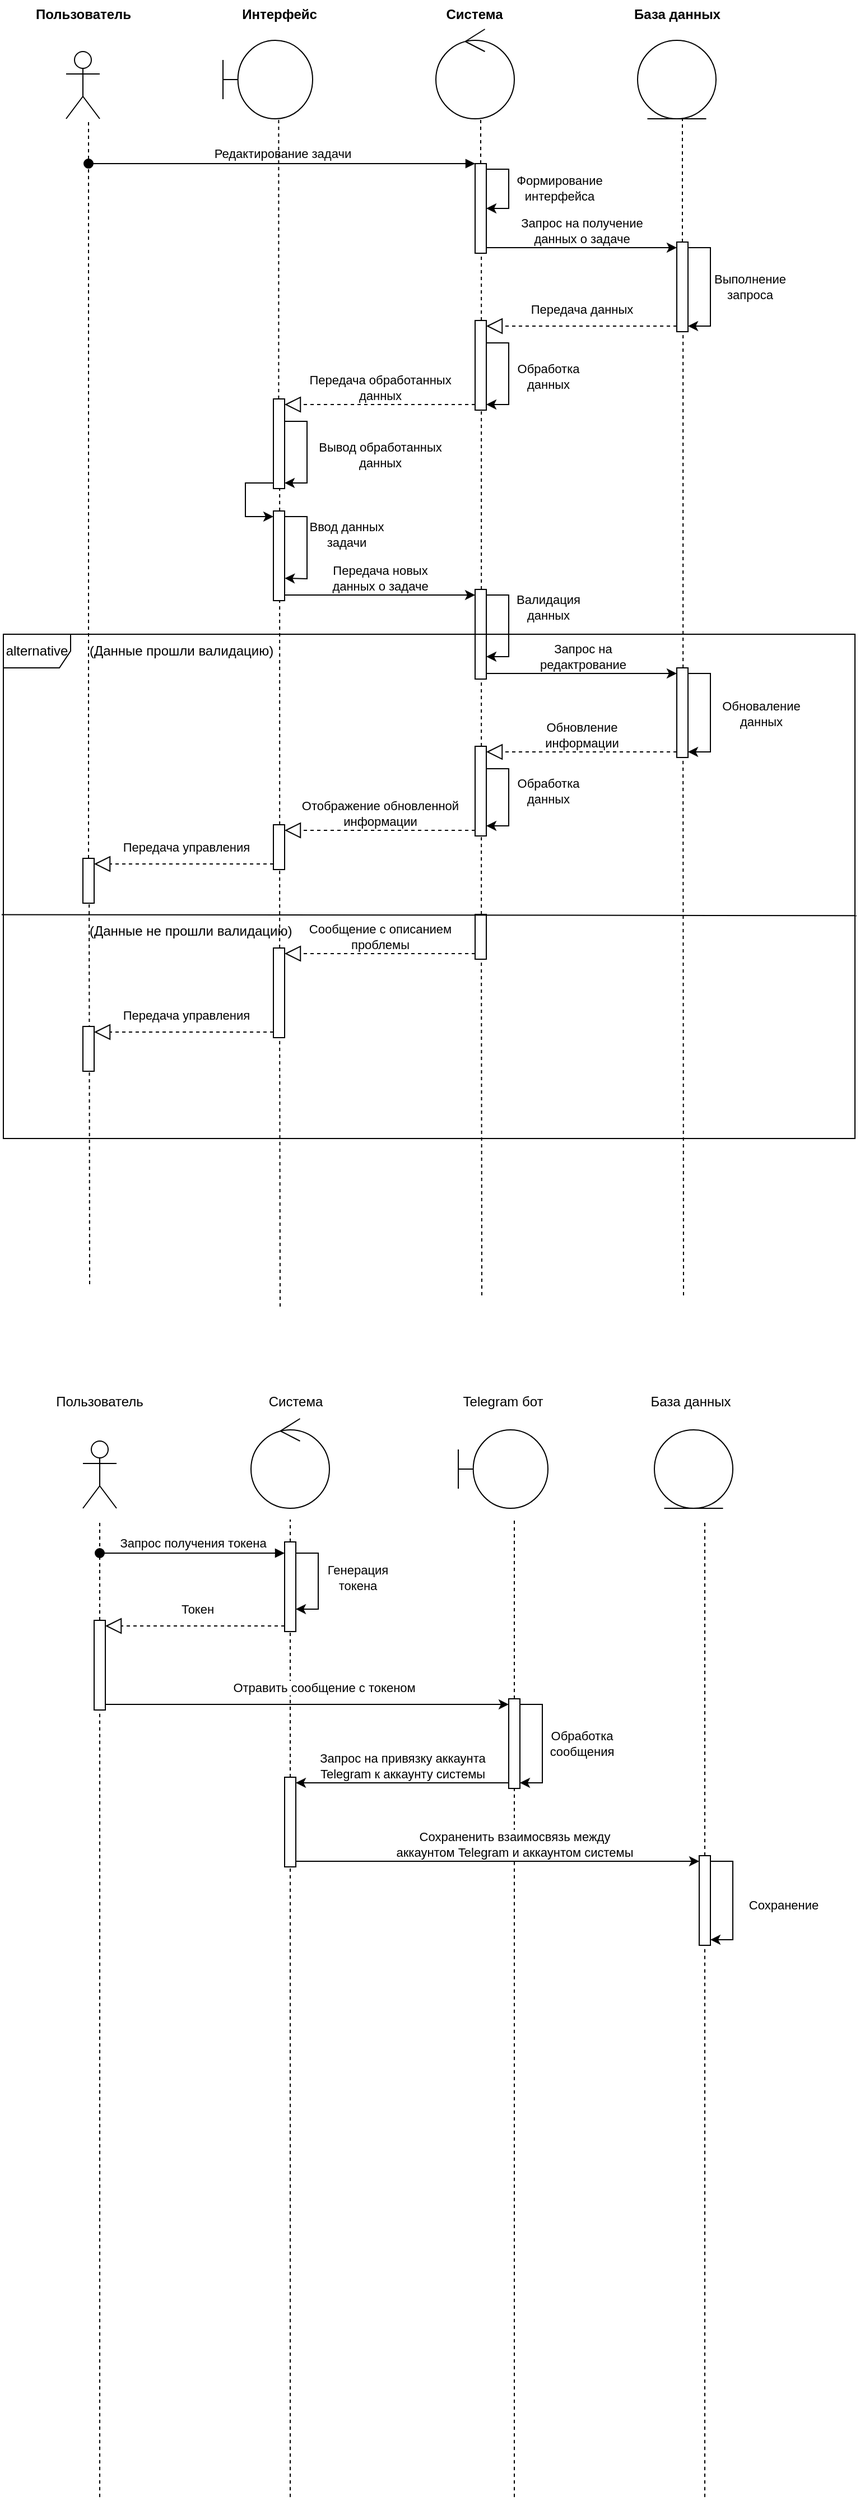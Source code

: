 <mxfile version="26.0.16">
  <diagram name="Страница — 1" id="B88cUaTn2MbKzxY1IiGs">
    <mxGraphModel dx="1603" dy="1036" grid="1" gridSize="10" guides="1" tooltips="1" connect="1" arrows="1" fold="1" page="1" pageScale="1" pageWidth="827" pageHeight="1169" math="0" shadow="0">
      <root>
        <mxCell id="0" />
        <mxCell id="1" parent="0" />
        <mxCell id="-YS815tgYjxunoTYqm5n-1640" value="" style="shape=umlActor;verticalLabelPosition=bottom;verticalAlign=top;html=1;" vertex="1" parent="1">
          <mxGeometry x="90" y="100" width="30" height="60" as="geometry" />
        </mxCell>
        <mxCell id="-YS815tgYjxunoTYqm5n-1641" value="" style="ellipse;shape=umlControl;whiteSpace=wrap;html=1;" vertex="1" parent="1">
          <mxGeometry x="420" y="80" width="70" height="80" as="geometry" />
        </mxCell>
        <mxCell id="-YS815tgYjxunoTYqm5n-1642" value="" style="shape=umlBoundary;whiteSpace=wrap;html=1;" vertex="1" parent="1">
          <mxGeometry x="230" y="90" width="80" height="70" as="geometry" />
        </mxCell>
        <mxCell id="-YS815tgYjxunoTYqm5n-1643" value="" style="ellipse;shape=umlEntity;whiteSpace=wrap;html=1;" vertex="1" parent="1">
          <mxGeometry x="600" y="90" width="70" height="70" as="geometry" />
        </mxCell>
        <mxCell id="-YS815tgYjxunoTYqm5n-1644" value="Интерфейс" style="text;align=center;fontStyle=1;verticalAlign=middle;spacingLeft=3;spacingRight=3;strokeColor=none;rotatable=0;points=[[0,0.5],[1,0.5]];portConstraint=eastwest;html=1;" vertex="1" parent="1">
          <mxGeometry x="240" y="54" width="80" height="26" as="geometry" />
        </mxCell>
        <mxCell id="-YS815tgYjxunoTYqm5n-1645" value="Система" style="text;align=center;fontStyle=1;verticalAlign=middle;spacingLeft=3;spacingRight=3;strokeColor=none;rotatable=0;points=[[0,0.5],[1,0.5]];portConstraint=eastwest;html=1;" vertex="1" parent="1">
          <mxGeometry x="414" y="54" width="80" height="26" as="geometry" />
        </mxCell>
        <mxCell id="-YS815tgYjxunoTYqm5n-1646" value="База данных" style="text;align=center;fontStyle=1;verticalAlign=middle;spacingLeft=3;spacingRight=3;strokeColor=none;rotatable=0;points=[[0,0.5],[1,0.5]];portConstraint=eastwest;html=1;" vertex="1" parent="1">
          <mxGeometry x="595" y="54" width="80" height="26" as="geometry" />
        </mxCell>
        <mxCell id="-YS815tgYjxunoTYqm5n-1647" value="" style="endArrow=none;dashed=1;html=1;rounded=0;entryX=0.558;entryY=1.001;entryDx=0;entryDy=0;entryPerimeter=0;" edge="1" parent="1" source="-YS815tgYjxunoTYqm5n-1654">
          <mxGeometry width="50" height="50" relative="1" as="geometry">
            <mxPoint x="460" y="740" as="sourcePoint" />
            <mxPoint x="460" y="160" as="targetPoint" />
          </mxGeometry>
        </mxCell>
        <mxCell id="-YS815tgYjxunoTYqm5n-1648" value="" style="endArrow=none;dashed=1;html=1;rounded=0;entryX=0.558;entryY=1.001;entryDx=0;entryDy=0;entryPerimeter=0;" edge="1" parent="1" source="-YS815tgYjxunoTYqm5n-1658">
          <mxGeometry width="50" height="50" relative="1" as="geometry">
            <mxPoint x="640" y="740" as="sourcePoint" />
            <mxPoint x="640" y="160" as="targetPoint" />
          </mxGeometry>
        </mxCell>
        <mxCell id="-YS815tgYjxunoTYqm5n-1649" value="" style="endArrow=none;dashed=1;html=1;rounded=0;entryX=0.558;entryY=1.001;entryDx=0;entryDy=0;entryPerimeter=0;" edge="1" parent="1" source="-YS815tgYjxunoTYqm5n-1703">
          <mxGeometry width="50" height="50" relative="1" as="geometry">
            <mxPoint x="110" y="960" as="sourcePoint" />
            <mxPoint x="110" y="160" as="targetPoint" />
          </mxGeometry>
        </mxCell>
        <mxCell id="-YS815tgYjxunoTYqm5n-1650" value="Пользователь" style="text;align=center;fontStyle=1;verticalAlign=middle;spacingLeft=3;spacingRight=3;strokeColor=none;rotatable=0;points=[[0,0.5],[1,0.5]];portConstraint=eastwest;html=1;" vertex="1" parent="1">
          <mxGeometry x="65" y="54" width="80" height="26" as="geometry" />
        </mxCell>
        <mxCell id="-YS815tgYjxunoTYqm5n-1651" value="Редактирование задачи" style="html=1;verticalAlign=bottom;startArrow=oval;startFill=1;endArrow=block;startSize=8;curved=0;rounded=0;" edge="1" parent="1" target="-YS815tgYjxunoTYqm5n-1654">
          <mxGeometry width="60" relative="1" as="geometry">
            <mxPoint x="110" y="200" as="sourcePoint" />
            <mxPoint x="440" y="200" as="targetPoint" />
          </mxGeometry>
        </mxCell>
        <mxCell id="-YS815tgYjxunoTYqm5n-1652" value="" style="endArrow=none;dashed=1;html=1;rounded=0;entryX=0.558;entryY=1.001;entryDx=0;entryDy=0;entryPerimeter=0;" edge="1" parent="1" source="-YS815tgYjxunoTYqm5n-1672">
          <mxGeometry width="50" height="50" relative="1" as="geometry">
            <mxPoint x="279.69" y="740" as="sourcePoint" />
            <mxPoint x="279.69" y="160" as="targetPoint" />
          </mxGeometry>
        </mxCell>
        <mxCell id="-YS815tgYjxunoTYqm5n-1653" value="" style="endArrow=none;dashed=1;html=1;rounded=0;entryX=0.558;entryY=1.001;entryDx=0;entryDy=0;entryPerimeter=0;" edge="1" parent="1" source="-YS815tgYjxunoTYqm5n-1664" target="-YS815tgYjxunoTYqm5n-1654">
          <mxGeometry width="50" height="50" relative="1" as="geometry">
            <mxPoint x="460" y="740" as="sourcePoint" />
            <mxPoint x="460" y="160" as="targetPoint" />
          </mxGeometry>
        </mxCell>
        <mxCell id="-YS815tgYjxunoTYqm5n-1654" value="" style="html=1;points=[[0,0,0,0,5],[0,1,0,0,-5],[1,0,0,0,5],[1,1,0,0,-5]];perimeter=orthogonalPerimeter;outlineConnect=0;targetShapes=umlLifeline;portConstraint=eastwest;newEdgeStyle={&quot;curved&quot;:0,&quot;rounded&quot;:0};" vertex="1" parent="1">
          <mxGeometry x="455" y="200" width="10" height="80" as="geometry" />
        </mxCell>
        <mxCell id="-YS815tgYjxunoTYqm5n-1655" style="edgeStyle=orthogonalEdgeStyle;rounded=0;orthogonalLoop=1;jettySize=auto;html=1;curved=0;exitX=1;exitY=0;exitDx=0;exitDy=5;exitPerimeter=0;" edge="1" parent="1" source="-YS815tgYjxunoTYqm5n-1654" target="-YS815tgYjxunoTYqm5n-1654">
          <mxGeometry relative="1" as="geometry" />
        </mxCell>
        <mxCell id="-YS815tgYjxunoTYqm5n-1656" value="&lt;div&gt;Формирование&lt;/div&gt;&lt;div&gt;интерфейса&lt;br&gt;&lt;/div&gt;" style="edgeLabel;html=1;align=center;verticalAlign=middle;resizable=0;points=[];" vertex="1" connectable="0" parent="-YS815tgYjxunoTYqm5n-1655">
          <mxGeometry x="-0.02" y="2" relative="1" as="geometry">
            <mxPoint x="43" as="offset" />
          </mxGeometry>
        </mxCell>
        <mxCell id="-YS815tgYjxunoTYqm5n-1657" value="" style="endArrow=none;dashed=1;html=1;rounded=0;entryX=0.558;entryY=1.001;entryDx=0;entryDy=0;entryPerimeter=0;" edge="1" parent="1" source="-YS815tgYjxunoTYqm5n-1687" target="-YS815tgYjxunoTYqm5n-1658">
          <mxGeometry width="50" height="50" relative="1" as="geometry">
            <mxPoint x="641" y="870" as="sourcePoint" />
            <mxPoint x="640" y="160" as="targetPoint" />
          </mxGeometry>
        </mxCell>
        <mxCell id="-YS815tgYjxunoTYqm5n-1658" value="" style="html=1;points=[[0,0,0,0,5],[0,1,0,0,-5],[1,0,0,0,5],[1,1,0,0,-5]];perimeter=orthogonalPerimeter;outlineConnect=0;targetShapes=umlLifeline;portConstraint=eastwest;newEdgeStyle={&quot;curved&quot;:0,&quot;rounded&quot;:0};" vertex="1" parent="1">
          <mxGeometry x="635" y="270" width="10" height="80" as="geometry" />
        </mxCell>
        <mxCell id="-YS815tgYjxunoTYqm5n-1659" style="edgeStyle=orthogonalEdgeStyle;rounded=0;orthogonalLoop=1;jettySize=auto;html=1;curved=0;exitX=1;exitY=1;exitDx=0;exitDy=-5;exitPerimeter=0;entryX=0;entryY=0;entryDx=0;entryDy=5;entryPerimeter=0;" edge="1" parent="1" source="-YS815tgYjxunoTYqm5n-1654" target="-YS815tgYjxunoTYqm5n-1658">
          <mxGeometry relative="1" as="geometry" />
        </mxCell>
        <mxCell id="-YS815tgYjxunoTYqm5n-1660" value="&lt;div&gt;Запрос на получение&lt;/div&gt;&lt;div&gt;данных о задаче&lt;/div&gt;" style="edgeLabel;html=1;align=center;verticalAlign=middle;resizable=0;points=[];" vertex="1" connectable="0" parent="-YS815tgYjxunoTYqm5n-1659">
          <mxGeometry x="-0.231" y="1" relative="1" as="geometry">
            <mxPoint x="19" y="-14" as="offset" />
          </mxGeometry>
        </mxCell>
        <mxCell id="-YS815tgYjxunoTYqm5n-1661" style="edgeStyle=orthogonalEdgeStyle;rounded=0;orthogonalLoop=1;jettySize=auto;html=1;curved=0;exitX=1;exitY=0;exitDx=0;exitDy=5;exitPerimeter=0;entryX=1;entryY=1;entryDx=0;entryDy=-5;entryPerimeter=0;" edge="1" parent="1" source="-YS815tgYjxunoTYqm5n-1658" target="-YS815tgYjxunoTYqm5n-1658">
          <mxGeometry relative="1" as="geometry" />
        </mxCell>
        <mxCell id="-YS815tgYjxunoTYqm5n-1662" value="&lt;div&gt;Выполнение&lt;/div&gt;&lt;div&gt;запроса&lt;/div&gt;" style="edgeLabel;html=1;align=center;verticalAlign=middle;resizable=0;points=[];" vertex="1" connectable="0" parent="-YS815tgYjxunoTYqm5n-1661">
          <mxGeometry x="0.205" y="1" relative="1" as="geometry">
            <mxPoint x="34" y="-12" as="offset" />
          </mxGeometry>
        </mxCell>
        <mxCell id="-YS815tgYjxunoTYqm5n-1663" value="" style="endArrow=none;dashed=1;html=1;rounded=0;entryX=0.558;entryY=1.001;entryDx=0;entryDy=0;entryPerimeter=0;" edge="1" parent="1" source="-YS815tgYjxunoTYqm5n-1681" target="-YS815tgYjxunoTYqm5n-1664">
          <mxGeometry width="50" height="50" relative="1" as="geometry">
            <mxPoint x="460" y="740" as="sourcePoint" />
            <mxPoint x="461" y="280" as="targetPoint" />
          </mxGeometry>
        </mxCell>
        <mxCell id="-YS815tgYjxunoTYqm5n-1664" value="" style="html=1;points=[[0,0,0,0,5],[0,1,0,0,-5],[1,0,0,0,5],[1,1,0,0,-5]];perimeter=orthogonalPerimeter;outlineConnect=0;targetShapes=umlLifeline;portConstraint=eastwest;newEdgeStyle={&quot;curved&quot;:0,&quot;rounded&quot;:0};" vertex="1" parent="1">
          <mxGeometry x="455" y="340" width="10" height="80" as="geometry" />
        </mxCell>
        <mxCell id="-YS815tgYjxunoTYqm5n-1665" value="" style="endArrow=block;dashed=1;endFill=0;endSize=12;html=1;rounded=0;entryX=1;entryY=0;entryDx=0;entryDy=5;entryPerimeter=0;" edge="1" parent="1" source="-YS815tgYjxunoTYqm5n-1658" target="-YS815tgYjxunoTYqm5n-1664">
          <mxGeometry width="160" relative="1" as="geometry">
            <mxPoint x="500" y="370" as="sourcePoint" />
            <mxPoint x="660" y="370" as="targetPoint" />
          </mxGeometry>
        </mxCell>
        <mxCell id="-YS815tgYjxunoTYqm5n-1666" value="Передача данных" style="edgeLabel;html=1;align=center;verticalAlign=middle;resizable=0;points=[];" vertex="1" connectable="0" parent="-YS815tgYjxunoTYqm5n-1665">
          <mxGeometry x="0.392" relative="1" as="geometry">
            <mxPoint x="33" y="-15" as="offset" />
          </mxGeometry>
        </mxCell>
        <mxCell id="-YS815tgYjxunoTYqm5n-1667" style="edgeStyle=orthogonalEdgeStyle;rounded=0;orthogonalLoop=1;jettySize=auto;html=1;curved=0;exitX=1;exitY=0;exitDx=0;exitDy=5;exitPerimeter=0;entryX=1;entryY=1;entryDx=0;entryDy=-5;entryPerimeter=0;" edge="1" parent="1" source="-YS815tgYjxunoTYqm5n-1664" target="-YS815tgYjxunoTYqm5n-1664">
          <mxGeometry relative="1" as="geometry">
            <Array as="points">
              <mxPoint x="465" y="360" />
              <mxPoint x="485" y="360" />
              <mxPoint x="485" y="415" />
            </Array>
          </mxGeometry>
        </mxCell>
        <mxCell id="-YS815tgYjxunoTYqm5n-1668" value="&lt;div&gt;Обработка&lt;/div&gt;&lt;div&gt;данных&lt;/div&gt;" style="edgeLabel;html=1;align=center;verticalAlign=middle;resizable=0;points=[];" vertex="1" connectable="0" parent="-YS815tgYjxunoTYqm5n-1667">
          <mxGeometry x="0.019" y="-1" relative="1" as="geometry">
            <mxPoint x="36" y="9" as="offset" />
          </mxGeometry>
        </mxCell>
        <mxCell id="-YS815tgYjxunoTYqm5n-1669" value="" style="endArrow=block;dashed=1;endFill=0;endSize=12;html=1;rounded=0;exitX=0;exitY=1;exitDx=0;exitDy=-5;exitPerimeter=0;entryX=1;entryY=0;entryDx=0;entryDy=5;entryPerimeter=0;" edge="1" parent="1" source="-YS815tgYjxunoTYqm5n-1664" target="-YS815tgYjxunoTYqm5n-1672">
          <mxGeometry width="160" relative="1" as="geometry">
            <mxPoint x="440" y="410" as="sourcePoint" />
            <mxPoint x="350" y="430" as="targetPoint" />
          </mxGeometry>
        </mxCell>
        <mxCell id="-YS815tgYjxunoTYqm5n-1670" value="&lt;div&gt;Передача обработанных&lt;/div&gt;&lt;div&gt;данных&lt;br&gt;&lt;/div&gt;" style="edgeLabel;html=1;align=center;verticalAlign=middle;resizable=0;points=[];" vertex="1" connectable="0" parent="-YS815tgYjxunoTYqm5n-1669">
          <mxGeometry x="0.392" relative="1" as="geometry">
            <mxPoint x="33" y="-15" as="offset" />
          </mxGeometry>
        </mxCell>
        <mxCell id="-YS815tgYjxunoTYqm5n-1671" value="" style="endArrow=none;dashed=1;html=1;rounded=0;entryX=0.558;entryY=1.001;entryDx=0;entryDy=0;entryPerimeter=0;" edge="1" parent="1" source="-YS815tgYjxunoTYqm5n-1678" target="-YS815tgYjxunoTYqm5n-1672">
          <mxGeometry width="50" height="50" relative="1" as="geometry">
            <mxPoint x="279.69" y="740" as="sourcePoint" />
            <mxPoint x="279.69" y="160" as="targetPoint" />
          </mxGeometry>
        </mxCell>
        <mxCell id="-YS815tgYjxunoTYqm5n-1672" value="" style="html=1;points=[[0,0,0,0,5],[0,1,0,0,-5],[1,0,0,0,5],[1,1,0,0,-5]];perimeter=orthogonalPerimeter;outlineConnect=0;targetShapes=umlLifeline;portConstraint=eastwest;newEdgeStyle={&quot;curved&quot;:0,&quot;rounded&quot;:0};" vertex="1" parent="1">
          <mxGeometry x="275" y="410" width="10" height="80" as="geometry" />
        </mxCell>
        <mxCell id="-YS815tgYjxunoTYqm5n-1673" style="edgeStyle=orthogonalEdgeStyle;rounded=0;orthogonalLoop=1;jettySize=auto;html=1;curved=0;exitX=1;exitY=0;exitDx=0;exitDy=5;exitPerimeter=0;entryX=1;entryY=1;entryDx=0;entryDy=-5;entryPerimeter=0;" edge="1" parent="1" source="-YS815tgYjxunoTYqm5n-1672" target="-YS815tgYjxunoTYqm5n-1672">
          <mxGeometry relative="1" as="geometry">
            <Array as="points">
              <mxPoint x="285" y="430" />
              <mxPoint x="305" y="430" />
              <mxPoint x="305" y="485" />
            </Array>
          </mxGeometry>
        </mxCell>
        <mxCell id="-YS815tgYjxunoTYqm5n-1674" value="&lt;div&gt;Вывод обработанных&lt;/div&gt;&lt;div&gt;данных&lt;br&gt;&lt;/div&gt;" style="edgeLabel;html=1;align=center;verticalAlign=middle;resizable=0;points=[];" vertex="1" connectable="0" parent="-YS815tgYjxunoTYqm5n-1673">
          <mxGeometry x="0.437" y="2" relative="1" as="geometry">
            <mxPoint x="63" y="-14" as="offset" />
          </mxGeometry>
        </mxCell>
        <mxCell id="-YS815tgYjxunoTYqm5n-1675" value="" style="endArrow=none;dashed=1;html=1;rounded=0;entryX=0.558;entryY=1.001;entryDx=0;entryDy=0;entryPerimeter=0;" edge="1" parent="1" source="-YS815tgYjxunoTYqm5n-1699" target="-YS815tgYjxunoTYqm5n-1678">
          <mxGeometry width="50" height="50" relative="1" as="geometry">
            <mxPoint x="281" y="960" as="sourcePoint" />
            <mxPoint x="281" y="490" as="targetPoint" />
          </mxGeometry>
        </mxCell>
        <mxCell id="-YS815tgYjxunoTYqm5n-1676" style="edgeStyle=orthogonalEdgeStyle;rounded=0;orthogonalLoop=1;jettySize=auto;html=1;curved=0;exitX=1;exitY=0;exitDx=0;exitDy=5;exitPerimeter=0;" edge="1" parent="1" source="-YS815tgYjxunoTYqm5n-1678">
          <mxGeometry relative="1" as="geometry">
            <mxPoint x="285.095" y="570" as="targetPoint" />
          </mxGeometry>
        </mxCell>
        <mxCell id="-YS815tgYjxunoTYqm5n-1677" value="&lt;div&gt;Ввод данных&lt;br&gt;&lt;/div&gt;&lt;div&gt;задачи&lt;/div&gt;" style="edgeLabel;html=1;align=center;verticalAlign=middle;resizable=0;points=[];" vertex="1" connectable="0" parent="-YS815tgYjxunoTYqm5n-1676">
          <mxGeometry x="-0.256" y="1" relative="1" as="geometry">
            <mxPoint x="34" as="offset" />
          </mxGeometry>
        </mxCell>
        <mxCell id="-YS815tgYjxunoTYqm5n-1678" value="" style="html=1;points=[[0,0,0,0,5],[0,1,0,0,-5],[1,0,0,0,5],[1,1,0,0,-5]];perimeter=orthogonalPerimeter;outlineConnect=0;targetShapes=umlLifeline;portConstraint=eastwest;newEdgeStyle={&quot;curved&quot;:0,&quot;rounded&quot;:0};" vertex="1" parent="1">
          <mxGeometry x="275" y="510" width="10" height="80" as="geometry" />
        </mxCell>
        <mxCell id="-YS815tgYjxunoTYqm5n-1679" style="edgeStyle=orthogonalEdgeStyle;rounded=0;orthogonalLoop=1;jettySize=auto;html=1;curved=0;exitX=0;exitY=1;exitDx=0;exitDy=-5;exitPerimeter=0;entryX=0;entryY=0;entryDx=0;entryDy=5;entryPerimeter=0;" edge="1" parent="1" source="-YS815tgYjxunoTYqm5n-1672" target="-YS815tgYjxunoTYqm5n-1678">
          <mxGeometry relative="1" as="geometry">
            <Array as="points">
              <mxPoint x="250" y="485" />
              <mxPoint x="250" y="515" />
            </Array>
          </mxGeometry>
        </mxCell>
        <mxCell id="-YS815tgYjxunoTYqm5n-1680" value="" style="endArrow=none;dashed=1;html=1;rounded=0;entryX=0.558;entryY=1.001;entryDx=0;entryDy=0;entryPerimeter=0;" edge="1" parent="1" source="-YS815tgYjxunoTYqm5n-1695" target="-YS815tgYjxunoTYqm5n-1681">
          <mxGeometry width="50" height="50" relative="1" as="geometry">
            <mxPoint x="460" y="950" as="sourcePoint" />
            <mxPoint x="461" y="420" as="targetPoint" />
          </mxGeometry>
        </mxCell>
        <mxCell id="-YS815tgYjxunoTYqm5n-1681" value="" style="html=1;points=[[0,0,0,0,5],[0,1,0,0,-5],[1,0,0,0,5],[1,1,0,0,-5]];perimeter=orthogonalPerimeter;outlineConnect=0;targetShapes=umlLifeline;portConstraint=eastwest;newEdgeStyle={&quot;curved&quot;:0,&quot;rounded&quot;:0};" vertex="1" parent="1">
          <mxGeometry x="455" y="580" width="10" height="80" as="geometry" />
        </mxCell>
        <mxCell id="-YS815tgYjxunoTYqm5n-1682" style="edgeStyle=orthogonalEdgeStyle;rounded=0;orthogonalLoop=1;jettySize=auto;html=1;curved=0;exitX=1;exitY=1;exitDx=0;exitDy=-5;exitPerimeter=0;entryX=0;entryY=0;entryDx=0;entryDy=5;entryPerimeter=0;" edge="1" parent="1" source="-YS815tgYjxunoTYqm5n-1678" target="-YS815tgYjxunoTYqm5n-1681">
          <mxGeometry relative="1" as="geometry" />
        </mxCell>
        <mxCell id="-YS815tgYjxunoTYqm5n-1683" value="&lt;div&gt;Передача новых&lt;/div&gt;&lt;div&gt;данных о задаче&lt;br&gt;&lt;/div&gt;" style="edgeLabel;html=1;align=center;verticalAlign=middle;resizable=0;points=[];" vertex="1" connectable="0" parent="-YS815tgYjxunoTYqm5n-1682">
          <mxGeometry x="-0.14" y="1" relative="1" as="geometry">
            <mxPoint x="12" y="-14" as="offset" />
          </mxGeometry>
        </mxCell>
        <mxCell id="-YS815tgYjxunoTYqm5n-1684" style="edgeStyle=orthogonalEdgeStyle;rounded=0;orthogonalLoop=1;jettySize=auto;html=1;curved=0;exitX=1;exitY=0;exitDx=0;exitDy=5;exitPerimeter=0;" edge="1" parent="1" source="-YS815tgYjxunoTYqm5n-1681">
          <mxGeometry relative="1" as="geometry">
            <mxPoint x="465" y="640" as="targetPoint" />
            <Array as="points">
              <mxPoint x="485" y="585" />
              <mxPoint x="485" y="640" />
              <mxPoint x="465" y="640" />
            </Array>
          </mxGeometry>
        </mxCell>
        <mxCell id="-YS815tgYjxunoTYqm5n-1685" value="&lt;div&gt;Валидация&lt;/div&gt;&lt;div&gt;данных&lt;/div&gt;" style="edgeLabel;html=1;align=center;verticalAlign=middle;resizable=0;points=[];" vertex="1" connectable="0" parent="-YS815tgYjxunoTYqm5n-1684">
          <mxGeometry x="-0.345" y="2" relative="1" as="geometry">
            <mxPoint x="33" as="offset" />
          </mxGeometry>
        </mxCell>
        <mxCell id="-YS815tgYjxunoTYqm5n-1686" value="" style="endArrow=none;dashed=1;html=1;rounded=0;entryX=0.558;entryY=1.001;entryDx=0;entryDy=0;entryPerimeter=0;" edge="1" parent="1" target="-YS815tgYjxunoTYqm5n-1687">
          <mxGeometry width="50" height="50" relative="1" as="geometry">
            <mxPoint x="641" y="1210" as="sourcePoint" />
            <mxPoint x="641" y="350" as="targetPoint" />
          </mxGeometry>
        </mxCell>
        <mxCell id="-YS815tgYjxunoTYqm5n-1687" value="" style="html=1;points=[[0,0,0,0,5],[0,1,0,0,-5],[1,0,0,0,5],[1,1,0,0,-5]];perimeter=orthogonalPerimeter;outlineConnect=0;targetShapes=umlLifeline;portConstraint=eastwest;newEdgeStyle={&quot;curved&quot;:0,&quot;rounded&quot;:0};" vertex="1" parent="1">
          <mxGeometry x="635" y="650" width="10" height="80" as="geometry" />
        </mxCell>
        <mxCell id="-YS815tgYjxunoTYqm5n-1688" style="edgeStyle=orthogonalEdgeStyle;rounded=0;orthogonalLoop=1;jettySize=auto;html=1;curved=0;exitX=1;exitY=1;exitDx=0;exitDy=-5;exitPerimeter=0;entryX=0;entryY=0;entryDx=0;entryDy=5;entryPerimeter=0;" edge="1" parent="1" source="-YS815tgYjxunoTYqm5n-1681" target="-YS815tgYjxunoTYqm5n-1687">
          <mxGeometry relative="1" as="geometry" />
        </mxCell>
        <mxCell id="-YS815tgYjxunoTYqm5n-1689" value="&lt;div&gt;Запрос на&lt;/div&gt;&lt;div&gt;редактрование&lt;/div&gt;" style="edgeLabel;html=1;align=center;verticalAlign=middle;resizable=0;points=[];" vertex="1" connectable="0" parent="-YS815tgYjxunoTYqm5n-1688">
          <mxGeometry x="-0.185" y="-2" relative="1" as="geometry">
            <mxPoint x="16" y="-17" as="offset" />
          </mxGeometry>
        </mxCell>
        <mxCell id="-YS815tgYjxunoTYqm5n-1690" style="edgeStyle=orthogonalEdgeStyle;rounded=0;orthogonalLoop=1;jettySize=auto;html=1;curved=0;exitX=1;exitY=0;exitDx=0;exitDy=5;exitPerimeter=0;entryX=1;entryY=1;entryDx=0;entryDy=-5;entryPerimeter=0;" edge="1" parent="1" source="-YS815tgYjxunoTYqm5n-1687" target="-YS815tgYjxunoTYqm5n-1687">
          <mxGeometry relative="1" as="geometry" />
        </mxCell>
        <mxCell id="-YS815tgYjxunoTYqm5n-1691" value="&lt;div&gt;Обноваление&lt;/div&gt;&lt;div&gt;данных&lt;br&gt;&lt;/div&gt;" style="edgeLabel;html=1;align=center;verticalAlign=middle;resizable=0;points=[];" vertex="1" connectable="0" parent="-YS815tgYjxunoTYqm5n-1690">
          <mxGeometry x="-0.423" y="2" relative="1" as="geometry">
            <mxPoint x="43" y="24" as="offset" />
          </mxGeometry>
        </mxCell>
        <mxCell id="-YS815tgYjxunoTYqm5n-1692" value="" style="endArrow=none;dashed=1;html=1;rounded=0;entryX=0.558;entryY=1.001;entryDx=0;entryDy=0;entryPerimeter=0;" edge="1" parent="1" source="-YS815tgYjxunoTYqm5n-1710" target="-YS815tgYjxunoTYqm5n-1695">
          <mxGeometry width="50" height="50" relative="1" as="geometry">
            <mxPoint x="461" y="1200" as="sourcePoint" />
            <mxPoint x="461" y="660" as="targetPoint" />
          </mxGeometry>
        </mxCell>
        <mxCell id="-YS815tgYjxunoTYqm5n-1693" style="edgeStyle=orthogonalEdgeStyle;rounded=0;orthogonalLoop=1;jettySize=auto;html=1;curved=0;exitX=1;exitY=0;exitDx=0;exitDy=5;exitPerimeter=0;" edge="1" parent="1" source="-YS815tgYjxunoTYqm5n-1695" target="-YS815tgYjxunoTYqm5n-1695">
          <mxGeometry relative="1" as="geometry">
            <mxPoint x="465.2" y="790" as="targetPoint" />
            <Array as="points">
              <mxPoint x="465" y="740" />
              <mxPoint x="485" y="740" />
              <mxPoint x="485" y="791" />
            </Array>
          </mxGeometry>
        </mxCell>
        <mxCell id="-YS815tgYjxunoTYqm5n-1694" value="&lt;div&gt;Обработка&lt;/div&gt;&lt;div&gt;данных&lt;br&gt;&lt;/div&gt;" style="edgeLabel;html=1;align=center;verticalAlign=middle;resizable=0;points=[];" vertex="1" connectable="0" parent="-YS815tgYjxunoTYqm5n-1693">
          <mxGeometry x="-0.112" relative="1" as="geometry">
            <mxPoint x="35" y="8" as="offset" />
          </mxGeometry>
        </mxCell>
        <mxCell id="-YS815tgYjxunoTYqm5n-1695" value="" style="html=1;points=[[0,0,0,0,5],[0,1,0,0,-5],[1,0,0,0,5],[1,1,0,0,-5]];perimeter=orthogonalPerimeter;outlineConnect=0;targetShapes=umlLifeline;portConstraint=eastwest;newEdgeStyle={&quot;curved&quot;:0,&quot;rounded&quot;:0};" vertex="1" parent="1">
          <mxGeometry x="455" y="720" width="10" height="80" as="geometry" />
        </mxCell>
        <mxCell id="-YS815tgYjxunoTYqm5n-1696" value="" style="endArrow=block;dashed=1;endFill=0;endSize=12;html=1;rounded=0;entryX=1;entryY=0;entryDx=0;entryDy=5;entryPerimeter=0;exitX=0;exitY=1;exitDx=0;exitDy=-5;exitPerimeter=0;" edge="1" parent="1" source="-YS815tgYjxunoTYqm5n-1687" target="-YS815tgYjxunoTYqm5n-1695">
          <mxGeometry width="160" relative="1" as="geometry">
            <mxPoint x="635" y="759.71" as="sourcePoint" />
            <mxPoint x="465" y="759.71" as="targetPoint" />
          </mxGeometry>
        </mxCell>
        <mxCell id="-YS815tgYjxunoTYqm5n-1697" value="&lt;div&gt;Обновление&lt;/div&gt;&lt;div&gt;информации&lt;br&gt;&lt;/div&gt;" style="edgeLabel;html=1;align=center;verticalAlign=middle;resizable=0;points=[];" vertex="1" connectable="0" parent="-YS815tgYjxunoTYqm5n-1696">
          <mxGeometry x="0.392" relative="1" as="geometry">
            <mxPoint x="33" y="-15" as="offset" />
          </mxGeometry>
        </mxCell>
        <mxCell id="-YS815tgYjxunoTYqm5n-1698" value="" style="endArrow=none;dashed=1;html=1;rounded=0;entryX=0.558;entryY=1.001;entryDx=0;entryDy=0;entryPerimeter=0;" edge="1" parent="1" source="-YS815tgYjxunoTYqm5n-1708" target="-YS815tgYjxunoTYqm5n-1699">
          <mxGeometry width="50" height="50" relative="1" as="geometry">
            <mxPoint x="281" y="1200" as="sourcePoint" />
            <mxPoint x="281" y="590" as="targetPoint" />
          </mxGeometry>
        </mxCell>
        <mxCell id="-YS815tgYjxunoTYqm5n-1699" value="" style="html=1;points=[[0,0,0,0,5],[0,1,0,0,-5],[1,0,0,0,5],[1,1,0,0,-5]];perimeter=orthogonalPerimeter;outlineConnect=0;targetShapes=umlLifeline;portConstraint=eastwest;newEdgeStyle={&quot;curved&quot;:0,&quot;rounded&quot;:0};" vertex="1" parent="1">
          <mxGeometry x="275" y="790" width="10" height="40" as="geometry" />
        </mxCell>
        <mxCell id="-YS815tgYjxunoTYqm5n-1700" value="" style="endArrow=block;dashed=1;endFill=0;endSize=12;html=1;rounded=0;entryX=1;entryY=0;entryDx=0;entryDy=5;entryPerimeter=0;exitX=0;exitY=1;exitDx=0;exitDy=-5;exitPerimeter=0;" edge="1" parent="1" source="-YS815tgYjxunoTYqm5n-1695" target="-YS815tgYjxunoTYqm5n-1699">
          <mxGeometry width="160" relative="1" as="geometry">
            <mxPoint x="490" y="790" as="sourcePoint" />
            <mxPoint x="320" y="790" as="targetPoint" />
          </mxGeometry>
        </mxCell>
        <mxCell id="-YS815tgYjxunoTYqm5n-1701" value="&lt;div&gt;Отображение обновленной&lt;/div&gt;&lt;div&gt;информации&lt;br&gt;&lt;/div&gt;" style="edgeLabel;html=1;align=center;verticalAlign=middle;resizable=0;points=[];" vertex="1" connectable="0" parent="-YS815tgYjxunoTYqm5n-1700">
          <mxGeometry x="0.392" relative="1" as="geometry">
            <mxPoint x="33" y="-15" as="offset" />
          </mxGeometry>
        </mxCell>
        <mxCell id="-YS815tgYjxunoTYqm5n-1702" value="" style="endArrow=none;dashed=1;html=1;rounded=0;entryX=0.558;entryY=1.001;entryDx=0;entryDy=0;entryPerimeter=0;" edge="1" parent="1" target="-YS815tgYjxunoTYqm5n-1703">
          <mxGeometry width="50" height="50" relative="1" as="geometry">
            <mxPoint x="111" y="1200" as="sourcePoint" />
            <mxPoint x="110" y="160" as="targetPoint" />
          </mxGeometry>
        </mxCell>
        <mxCell id="-YS815tgYjxunoTYqm5n-1703" value="" style="html=1;points=[[0,0,0,0,5],[0,1,0,0,-5],[1,0,0,0,5],[1,1,0,0,-5]];perimeter=orthogonalPerimeter;outlineConnect=0;targetShapes=umlLifeline;portConstraint=eastwest;newEdgeStyle={&quot;curved&quot;:0,&quot;rounded&quot;:0};" vertex="1" parent="1">
          <mxGeometry x="105" y="820" width="10" height="40" as="geometry" />
        </mxCell>
        <mxCell id="-YS815tgYjxunoTYqm5n-1704" value="" style="endArrow=block;dashed=1;endFill=0;endSize=12;html=1;rounded=0;entryX=1;entryY=0;entryDx=0;entryDy=5;entryPerimeter=0;exitX=0;exitY=1;exitDx=0;exitDy=-5;exitPerimeter=0;" edge="1" parent="1" source="-YS815tgYjxunoTYqm5n-1699" target="-YS815tgYjxunoTYqm5n-1703">
          <mxGeometry width="160" relative="1" as="geometry">
            <mxPoint x="465" y="805" as="sourcePoint" />
            <mxPoint x="295" y="805" as="targetPoint" />
          </mxGeometry>
        </mxCell>
        <mxCell id="-YS815tgYjxunoTYqm5n-1705" value="Передача управления" style="edgeLabel;html=1;align=center;verticalAlign=middle;resizable=0;points=[];" vertex="1" connectable="0" parent="-YS815tgYjxunoTYqm5n-1704">
          <mxGeometry x="0.392" relative="1" as="geometry">
            <mxPoint x="33" y="-15" as="offset" />
          </mxGeometry>
        </mxCell>
        <mxCell id="-YS815tgYjxunoTYqm5n-1706" value="alternative" style="shape=umlFrame;whiteSpace=wrap;html=1;pointerEvents=0;" vertex="1" parent="1">
          <mxGeometry x="34" y="620" width="760" height="450" as="geometry" />
        </mxCell>
        <mxCell id="-YS815tgYjxunoTYqm5n-1707" value="" style="endArrow=none;dashed=1;html=1;rounded=0;entryX=0.558;entryY=1.001;entryDx=0;entryDy=0;entryPerimeter=0;" edge="1" parent="1" target="-YS815tgYjxunoTYqm5n-1708">
          <mxGeometry width="50" height="50" relative="1" as="geometry">
            <mxPoint x="281" y="1220" as="sourcePoint" />
            <mxPoint x="281" y="830" as="targetPoint" />
          </mxGeometry>
        </mxCell>
        <mxCell id="-YS815tgYjxunoTYqm5n-1708" value="" style="html=1;points=[[0,0,0,0,5],[0,1,0,0,-5],[1,0,0,0,5],[1,1,0,0,-5]];perimeter=orthogonalPerimeter;outlineConnect=0;targetShapes=umlLifeline;portConstraint=eastwest;newEdgeStyle={&quot;curved&quot;:0,&quot;rounded&quot;:0};" vertex="1" parent="1">
          <mxGeometry x="275" y="900" width="10" height="80" as="geometry" />
        </mxCell>
        <mxCell id="-YS815tgYjxunoTYqm5n-1709" value="" style="endArrow=none;dashed=1;html=1;rounded=0;entryX=0.558;entryY=1.001;entryDx=0;entryDy=0;entryPerimeter=0;" edge="1" parent="1" target="-YS815tgYjxunoTYqm5n-1710">
          <mxGeometry width="50" height="50" relative="1" as="geometry">
            <mxPoint x="461" y="1210" as="sourcePoint" />
            <mxPoint x="461" y="800" as="targetPoint" />
          </mxGeometry>
        </mxCell>
        <mxCell id="-YS815tgYjxunoTYqm5n-1710" value="" style="html=1;points=[[0,0,0,0,5],[0,1,0,0,-5],[1,0,0,0,5],[1,1,0,0,-5]];perimeter=orthogonalPerimeter;outlineConnect=0;targetShapes=umlLifeline;portConstraint=eastwest;newEdgeStyle={&quot;curved&quot;:0,&quot;rounded&quot;:0};" vertex="1" parent="1">
          <mxGeometry x="455" y="870" width="10" height="40" as="geometry" />
        </mxCell>
        <mxCell id="-YS815tgYjxunoTYqm5n-1711" value="" style="endArrow=block;dashed=1;endFill=0;endSize=12;html=1;rounded=0;entryX=1;entryY=0;entryDx=0;entryDy=5;entryPerimeter=0;exitX=0;exitY=1;exitDx=0;exitDy=-5;exitPerimeter=0;" edge="1" parent="1" source="-YS815tgYjxunoTYqm5n-1710" target="-YS815tgYjxunoTYqm5n-1708">
          <mxGeometry width="160" relative="1" as="geometry">
            <mxPoint x="465" y="805" as="sourcePoint" />
            <mxPoint x="295" y="805" as="targetPoint" />
          </mxGeometry>
        </mxCell>
        <mxCell id="-YS815tgYjxunoTYqm5n-1712" value="&lt;div&gt;Сообщение с описанием&lt;/div&gt;&lt;div&gt;проблемы&lt;br&gt;&lt;/div&gt;" style="edgeLabel;html=1;align=center;verticalAlign=middle;resizable=0;points=[];" vertex="1" connectable="0" parent="-YS815tgYjxunoTYqm5n-1711">
          <mxGeometry x="0.392" relative="1" as="geometry">
            <mxPoint x="33" y="-15" as="offset" />
          </mxGeometry>
        </mxCell>
        <mxCell id="-YS815tgYjxunoTYqm5n-1732" value="" style="html=1;points=[[0,0,0,0,5],[0,1,0,0,-5],[1,0,0,0,5],[1,1,0,0,-5]];perimeter=orthogonalPerimeter;outlineConnect=0;targetShapes=umlLifeline;portConstraint=eastwest;newEdgeStyle={&quot;curved&quot;:0,&quot;rounded&quot;:0};" vertex="1" parent="1">
          <mxGeometry x="105" y="970" width="10" height="40" as="geometry" />
        </mxCell>
        <mxCell id="-YS815tgYjxunoTYqm5n-1733" value="" style="endArrow=block;dashed=1;endFill=0;endSize=12;html=1;rounded=0;entryX=1;entryY=0;entryDx=0;entryDy=5;entryPerimeter=0;exitX=0;exitY=1;exitDx=0;exitDy=-5;exitPerimeter=0;" edge="1" parent="1" source="-YS815tgYjxunoTYqm5n-1708" target="-YS815tgYjxunoTYqm5n-1732">
          <mxGeometry width="160" relative="1" as="geometry">
            <mxPoint x="275" y="1185" as="sourcePoint" />
            <mxPoint x="295" y="1165" as="targetPoint" />
          </mxGeometry>
        </mxCell>
        <mxCell id="-YS815tgYjxunoTYqm5n-1734" value="Передача управления" style="edgeLabel;html=1;align=center;verticalAlign=middle;resizable=0;points=[];" vertex="1" connectable="0" parent="-YS815tgYjxunoTYqm5n-1733">
          <mxGeometry x="0.392" relative="1" as="geometry">
            <mxPoint x="33" y="-15" as="offset" />
          </mxGeometry>
        </mxCell>
        <mxCell id="-YS815tgYjxunoTYqm5n-1735" value="" style="shape=umlActor;verticalLabelPosition=bottom;verticalAlign=top;html=1;" vertex="1" parent="1">
          <mxGeometry x="105" y="1340" width="30" height="60" as="geometry" />
        </mxCell>
        <mxCell id="-YS815tgYjxunoTYqm5n-1736" value="" style="ellipse;shape=umlControl;whiteSpace=wrap;html=1;" vertex="1" parent="1">
          <mxGeometry x="255" y="1320" width="70" height="80" as="geometry" />
        </mxCell>
        <mxCell id="-YS815tgYjxunoTYqm5n-1737" value="" style="shape=umlBoundary;whiteSpace=wrap;html=1;" vertex="1" parent="1">
          <mxGeometry x="440" y="1330" width="80" height="70" as="geometry" />
        </mxCell>
        <mxCell id="-YS815tgYjxunoTYqm5n-1738" value="" style="ellipse;shape=umlEntity;whiteSpace=wrap;html=1;" vertex="1" parent="1">
          <mxGeometry x="615" y="1330" width="70" height="70" as="geometry" />
        </mxCell>
        <mxCell id="-YS815tgYjxunoTYqm5n-1739" value="Пользователь" style="text;html=1;align=center;verticalAlign=middle;whiteSpace=wrap;rounded=0;" vertex="1" parent="1">
          <mxGeometry x="90" y="1290" width="60" height="30" as="geometry" />
        </mxCell>
        <mxCell id="-YS815tgYjxunoTYqm5n-1740" value="Telegram бот" style="text;html=1;align=center;verticalAlign=middle;whiteSpace=wrap;rounded=0;" vertex="1" parent="1">
          <mxGeometry x="440" y="1290" width="80" height="30" as="geometry" />
        </mxCell>
        <mxCell id="-YS815tgYjxunoTYqm5n-1741" value="Система" style="text;html=1;align=center;verticalAlign=middle;whiteSpace=wrap;rounded=0;" vertex="1" parent="1">
          <mxGeometry x="265" y="1290" width="60" height="30" as="geometry" />
        </mxCell>
        <mxCell id="-YS815tgYjxunoTYqm5n-1742" value="База данных" style="text;html=1;align=center;verticalAlign=middle;whiteSpace=wrap;rounded=0;" vertex="1" parent="1">
          <mxGeometry x="610" y="1290" width="75" height="30" as="geometry" />
        </mxCell>
        <mxCell id="-YS815tgYjxunoTYqm5n-1743" value="" style="endArrow=none;dashed=1;html=1;rounded=0;" edge="1" parent="1" source="-YS815tgYjxunoTYqm5n-1753">
          <mxGeometry width="50" height="50" relative="1" as="geometry">
            <mxPoint x="120" y="2282.353" as="sourcePoint" />
            <mxPoint x="120" y="1410" as="targetPoint" />
          </mxGeometry>
        </mxCell>
        <mxCell id="-YS815tgYjxunoTYqm5n-1744" value="" style="endArrow=none;dashed=1;html=1;rounded=0;" edge="1" parent="1" source="-YS815tgYjxunoTYqm5n-1749">
          <mxGeometry width="50" height="50" relative="1" as="geometry">
            <mxPoint x="290" y="2282.353" as="sourcePoint" />
            <mxPoint x="290" y="1410" as="targetPoint" />
          </mxGeometry>
        </mxCell>
        <mxCell id="-YS815tgYjxunoTYqm5n-1745" value="" style="endArrow=none;dashed=1;html=1;rounded=0;" edge="1" parent="1" source="-YS815tgYjxunoTYqm5n-1757">
          <mxGeometry width="50" height="50" relative="1" as="geometry">
            <mxPoint x="490" y="2282.353" as="sourcePoint" />
            <mxPoint x="490" y="1410" as="targetPoint" />
          </mxGeometry>
        </mxCell>
        <mxCell id="-YS815tgYjxunoTYqm5n-1746" value="" style="endArrow=none;dashed=1;html=1;rounded=0;" edge="1" parent="1" source="-YS815tgYjxunoTYqm5n-1765">
          <mxGeometry width="50" height="50" relative="1" as="geometry">
            <mxPoint x="660" y="2282.353" as="sourcePoint" />
            <mxPoint x="660" y="1410" as="targetPoint" />
          </mxGeometry>
        </mxCell>
        <mxCell id="-YS815tgYjxunoTYqm5n-1747" value="Запрос получения токена" style="html=1;verticalAlign=bottom;startArrow=oval;startFill=1;endArrow=block;startSize=8;curved=0;rounded=0;" edge="1" parent="1" target="-YS815tgYjxunoTYqm5n-1749">
          <mxGeometry width="60" relative="1" as="geometry">
            <mxPoint x="120" y="1440" as="sourcePoint" />
            <mxPoint x="250" y="1440" as="targetPoint" />
          </mxGeometry>
        </mxCell>
        <mxCell id="-YS815tgYjxunoTYqm5n-1748" value="" style="endArrow=none;dashed=1;html=1;rounded=0;" edge="1" parent="1" source="-YS815tgYjxunoTYqm5n-1761" target="-YS815tgYjxunoTYqm5n-1749">
          <mxGeometry width="50" height="50" relative="1" as="geometry">
            <mxPoint x="290" y="2282.353" as="sourcePoint" />
            <mxPoint x="290" y="1410" as="targetPoint" />
          </mxGeometry>
        </mxCell>
        <mxCell id="-YS815tgYjxunoTYqm5n-1749" value="" style="html=1;points=[[0,0,0,0,5],[0,1,0,0,-5],[1,0,0,0,5],[1,1,0,0,-5]];perimeter=orthogonalPerimeter;outlineConnect=0;targetShapes=umlLifeline;portConstraint=eastwest;newEdgeStyle={&quot;curved&quot;:0,&quot;rounded&quot;:0};" vertex="1" parent="1">
          <mxGeometry x="285" y="1430" width="10" height="80" as="geometry" />
        </mxCell>
        <mxCell id="-YS815tgYjxunoTYqm5n-1750" style="edgeStyle=orthogonalEdgeStyle;rounded=0;orthogonalLoop=1;jettySize=auto;html=1;curved=0;exitX=1;exitY=0;exitDx=0;exitDy=5;exitPerimeter=0;" edge="1" parent="1" source="-YS815tgYjxunoTYqm5n-1749" target="-YS815tgYjxunoTYqm5n-1749">
          <mxGeometry relative="1" as="geometry">
            <Array as="points">
              <mxPoint x="295" y="1440" />
              <mxPoint x="315" y="1440" />
              <mxPoint x="315" y="1490" />
            </Array>
          </mxGeometry>
        </mxCell>
        <mxCell id="-YS815tgYjxunoTYqm5n-1751" value="&lt;div&gt;Генерация&lt;/div&gt;&lt;div&gt;токена&lt;/div&gt;" style="edgeLabel;html=1;align=center;verticalAlign=middle;resizable=0;points=[];" vertex="1" connectable="0" parent="-YS815tgYjxunoTYqm5n-1750">
          <mxGeometry x="0.054" y="3" relative="1" as="geometry">
            <mxPoint x="32" y="-3" as="offset" />
          </mxGeometry>
        </mxCell>
        <mxCell id="-YS815tgYjxunoTYqm5n-1752" value="" style="endArrow=none;dashed=1;html=1;rounded=0;" edge="1" parent="1" target="-YS815tgYjxunoTYqm5n-1753">
          <mxGeometry width="50" height="50" relative="1" as="geometry">
            <mxPoint x="120" y="2282.353" as="sourcePoint" />
            <mxPoint x="120" y="1410" as="targetPoint" />
          </mxGeometry>
        </mxCell>
        <mxCell id="-YS815tgYjxunoTYqm5n-1753" value="" style="html=1;points=[[0,0,0,0,5],[0,1,0,0,-5],[1,0,0,0,5],[1,1,0,0,-5]];perimeter=orthogonalPerimeter;outlineConnect=0;targetShapes=umlLifeline;portConstraint=eastwest;newEdgeStyle={&quot;curved&quot;:0,&quot;rounded&quot;:0};" vertex="1" parent="1">
          <mxGeometry x="115" y="1500" width="10" height="80" as="geometry" />
        </mxCell>
        <mxCell id="-YS815tgYjxunoTYqm5n-1754" value="" style="endArrow=block;dashed=1;endFill=0;endSize=12;html=1;rounded=0;entryX=1;entryY=0;entryDx=0;entryDy=5;entryPerimeter=0;exitX=0;exitY=1;exitDx=0;exitDy=-5;exitPerimeter=0;" edge="1" parent="1" source="-YS815tgYjxunoTYqm5n-1749" target="-YS815tgYjxunoTYqm5n-1753">
          <mxGeometry width="160" relative="1" as="geometry">
            <mxPoint x="280" y="1490" as="sourcePoint" />
            <mxPoint x="120" y="1490" as="targetPoint" />
          </mxGeometry>
        </mxCell>
        <mxCell id="-YS815tgYjxunoTYqm5n-1755" value="Токен" style="edgeLabel;html=1;align=center;verticalAlign=middle;resizable=0;points=[];" vertex="1" connectable="0" parent="-YS815tgYjxunoTYqm5n-1754">
          <mxGeometry x="0.392" relative="1" as="geometry">
            <mxPoint x="33" y="-15" as="offset" />
          </mxGeometry>
        </mxCell>
        <mxCell id="-YS815tgYjxunoTYqm5n-1756" value="" style="endArrow=none;dashed=1;html=1;rounded=0;" edge="1" parent="1" target="-YS815tgYjxunoTYqm5n-1757">
          <mxGeometry width="50" height="50" relative="1" as="geometry">
            <mxPoint x="490" y="2282.353" as="sourcePoint" />
            <mxPoint x="490" y="1410" as="targetPoint" />
          </mxGeometry>
        </mxCell>
        <mxCell id="-YS815tgYjxunoTYqm5n-1757" value="" style="html=1;points=[[0,0,0,0,5],[0,1,0,0,-5],[1,0,0,0,5],[1,1,0,0,-5]];perimeter=orthogonalPerimeter;outlineConnect=0;targetShapes=umlLifeline;portConstraint=eastwest;newEdgeStyle={&quot;curved&quot;:0,&quot;rounded&quot;:0};" vertex="1" parent="1">
          <mxGeometry x="485" y="1570" width="10" height="80" as="geometry" />
        </mxCell>
        <mxCell id="-YS815tgYjxunoTYqm5n-1758" style="edgeStyle=orthogonalEdgeStyle;rounded=0;orthogonalLoop=1;jettySize=auto;html=1;curved=0;exitX=1;exitY=1;exitDx=0;exitDy=-5;exitPerimeter=0;entryX=0;entryY=0;entryDx=0;entryDy=5;entryPerimeter=0;" edge="1" parent="1" source="-YS815tgYjxunoTYqm5n-1753" target="-YS815tgYjxunoTYqm5n-1757">
          <mxGeometry relative="1" as="geometry" />
        </mxCell>
        <mxCell id="-YS815tgYjxunoTYqm5n-1759" value="Отравить сообщение с токеном" style="edgeLabel;html=1;align=center;verticalAlign=middle;resizable=0;points=[];" vertex="1" connectable="0" parent="-YS815tgYjxunoTYqm5n-1758">
          <mxGeometry x="0.164" y="-5" relative="1" as="geometry">
            <mxPoint x="-15" y="-20" as="offset" />
          </mxGeometry>
        </mxCell>
        <mxCell id="-YS815tgYjxunoTYqm5n-1760" value="" style="endArrow=none;dashed=1;html=1;rounded=0;" edge="1" parent="1" target="-YS815tgYjxunoTYqm5n-1761">
          <mxGeometry width="50" height="50" relative="1" as="geometry">
            <mxPoint x="290" y="2282.353" as="sourcePoint" />
            <mxPoint x="290" y="1510" as="targetPoint" />
          </mxGeometry>
        </mxCell>
        <mxCell id="-YS815tgYjxunoTYqm5n-1761" value="" style="html=1;points=[[0,0,0,0,5],[0,1,0,0,-5],[1,0,0,0,5],[1,1,0,0,-5]];perimeter=orthogonalPerimeter;outlineConnect=0;targetShapes=umlLifeline;portConstraint=eastwest;newEdgeStyle={&quot;curved&quot;:0,&quot;rounded&quot;:0};" vertex="1" parent="1">
          <mxGeometry x="285" y="1640" width="10" height="80" as="geometry" />
        </mxCell>
        <mxCell id="-YS815tgYjxunoTYqm5n-1762" style="edgeStyle=orthogonalEdgeStyle;rounded=0;orthogonalLoop=1;jettySize=auto;html=1;curved=0;exitX=0;exitY=1;exitDx=0;exitDy=-5;exitPerimeter=0;entryX=1;entryY=0;entryDx=0;entryDy=5;entryPerimeter=0;" edge="1" parent="1" source="-YS815tgYjxunoTYqm5n-1757" target="-YS815tgYjxunoTYqm5n-1761">
          <mxGeometry relative="1" as="geometry" />
        </mxCell>
        <mxCell id="-YS815tgYjxunoTYqm5n-1763" value="&lt;div&gt;Запрос на привязку аккаунта&lt;/div&gt;&lt;div&gt;Telegram к аккаунту системы&lt;/div&gt;" style="edgeLabel;html=1;align=center;verticalAlign=middle;resizable=0;points=[];" vertex="1" connectable="0" parent="-YS815tgYjxunoTYqm5n-1762">
          <mxGeometry x="0.095" y="3" relative="1" as="geometry">
            <mxPoint x="9" y="-18" as="offset" />
          </mxGeometry>
        </mxCell>
        <mxCell id="-YS815tgYjxunoTYqm5n-1764" value="" style="endArrow=none;dashed=1;html=1;rounded=0;" edge="1" parent="1" target="-YS815tgYjxunoTYqm5n-1765">
          <mxGeometry width="50" height="50" relative="1" as="geometry">
            <mxPoint x="660" y="2282.353" as="sourcePoint" />
            <mxPoint x="660" y="1410" as="targetPoint" />
          </mxGeometry>
        </mxCell>
        <mxCell id="-YS815tgYjxunoTYqm5n-1765" value="" style="html=1;points=[[0,0,0,0,5],[0,1,0,0,-5],[1,0,0,0,5],[1,1,0,0,-5]];perimeter=orthogonalPerimeter;outlineConnect=0;targetShapes=umlLifeline;portConstraint=eastwest;newEdgeStyle={&quot;curved&quot;:0,&quot;rounded&quot;:0};" vertex="1" parent="1">
          <mxGeometry x="655" y="1710" width="10" height="80" as="geometry" />
        </mxCell>
        <mxCell id="-YS815tgYjxunoTYqm5n-1766" style="edgeStyle=orthogonalEdgeStyle;rounded=0;orthogonalLoop=1;jettySize=auto;html=1;curved=0;exitX=1;exitY=1;exitDx=0;exitDy=-5;exitPerimeter=0;entryX=0;entryY=0;entryDx=0;entryDy=5;entryPerimeter=0;" edge="1" parent="1" source="-YS815tgYjxunoTYqm5n-1761" target="-YS815tgYjxunoTYqm5n-1765">
          <mxGeometry relative="1" as="geometry" />
        </mxCell>
        <mxCell id="-YS815tgYjxunoTYqm5n-1767" value="&lt;div&gt;Сохраненить взаимосвязь между&lt;/div&gt;&lt;div&gt;аккаунтом Telegram и аккаунтом системы&lt;/div&gt; " style="edgeLabel;html=1;align=center;verticalAlign=middle;resizable=0;points=[];" vertex="1" connectable="0" parent="-YS815tgYjxunoTYqm5n-1766">
          <mxGeometry x="0.294" y="-3" relative="1" as="geometry">
            <mxPoint x="-38" y="-18" as="offset" />
          </mxGeometry>
        </mxCell>
        <mxCell id="-YS815tgYjxunoTYqm5n-1768" style="edgeStyle=orthogonalEdgeStyle;rounded=0;orthogonalLoop=1;jettySize=auto;html=1;curved=0;exitX=1;exitY=0;exitDx=0;exitDy=5;exitPerimeter=0;entryX=1;entryY=1;entryDx=0;entryDy=-5;entryPerimeter=0;" edge="1" parent="1" source="-YS815tgYjxunoTYqm5n-1757" target="-YS815tgYjxunoTYqm5n-1757">
          <mxGeometry relative="1" as="geometry" />
        </mxCell>
        <mxCell id="-YS815tgYjxunoTYqm5n-1769" value="&lt;div&gt;Обработка&lt;/div&gt;&lt;div&gt;сообщения&lt;/div&gt;" style="edgeLabel;html=1;align=center;verticalAlign=middle;resizable=0;points=[];" vertex="1" connectable="0" parent="-YS815tgYjxunoTYqm5n-1768">
          <mxGeometry x="-0.182" y="1" relative="1" as="geometry">
            <mxPoint x="34" y="10" as="offset" />
          </mxGeometry>
        </mxCell>
        <mxCell id="-YS815tgYjxunoTYqm5n-1770" style="edgeStyle=orthogonalEdgeStyle;rounded=0;orthogonalLoop=1;jettySize=auto;html=1;curved=0;exitX=1;exitY=0;exitDx=0;exitDy=5;exitPerimeter=0;entryX=1;entryY=1;entryDx=0;entryDy=-5;entryPerimeter=0;" edge="1" parent="1" source="-YS815tgYjxunoTYqm5n-1765" target="-YS815tgYjxunoTYqm5n-1765">
          <mxGeometry relative="1" as="geometry" />
        </mxCell>
        <mxCell id="-YS815tgYjxunoTYqm5n-1771" value="&lt;div&gt;Сохранение&lt;/div&gt;" style="edgeLabel;html=1;align=center;verticalAlign=middle;resizable=0;points=[];" vertex="1" connectable="0" parent="-YS815tgYjxunoTYqm5n-1770">
          <mxGeometry x="-0.236" y="-1" relative="1" as="geometry">
            <mxPoint x="46" y="17" as="offset" />
          </mxGeometry>
        </mxCell>
        <mxCell id="-YS815tgYjxunoTYqm5n-1773" value="" style="endArrow=none;html=1;rounded=0;exitX=-0.002;exitY=0.556;exitDx=0;exitDy=0;exitPerimeter=0;entryX=1.002;entryY=0.558;entryDx=0;entryDy=0;entryPerimeter=0;" edge="1" parent="1" source="-YS815tgYjxunoTYqm5n-1706" target="-YS815tgYjxunoTYqm5n-1706">
          <mxGeometry width="50" height="50" relative="1" as="geometry">
            <mxPoint x="170" y="900" as="sourcePoint" />
            <mxPoint x="220" y="850" as="targetPoint" />
          </mxGeometry>
        </mxCell>
        <mxCell id="-YS815tgYjxunoTYqm5n-1774" value="(Данные прошли валидацию)" style="text;strokeColor=none;fillColor=none;align=left;verticalAlign=middle;spacingLeft=4;spacingRight=4;overflow=hidden;points=[[0,0.5],[1,0.5]];portConstraint=eastwest;rotatable=0;whiteSpace=wrap;html=1;" vertex="1" parent="1">
          <mxGeometry x="105" y="620" width="180" height="30" as="geometry" />
        </mxCell>
        <mxCell id="-YS815tgYjxunoTYqm5n-1775" value="(Данные не прошли валидацию)" style="text;strokeColor=none;fillColor=none;align=left;verticalAlign=middle;spacingLeft=4;spacingRight=4;overflow=hidden;points=[[0,0.5],[1,0.5]];portConstraint=eastwest;rotatable=0;whiteSpace=wrap;html=1;" vertex="1" parent="1">
          <mxGeometry x="105" y="870" width="195" height="30" as="geometry" />
        </mxCell>
      </root>
    </mxGraphModel>
  </diagram>
</mxfile>

